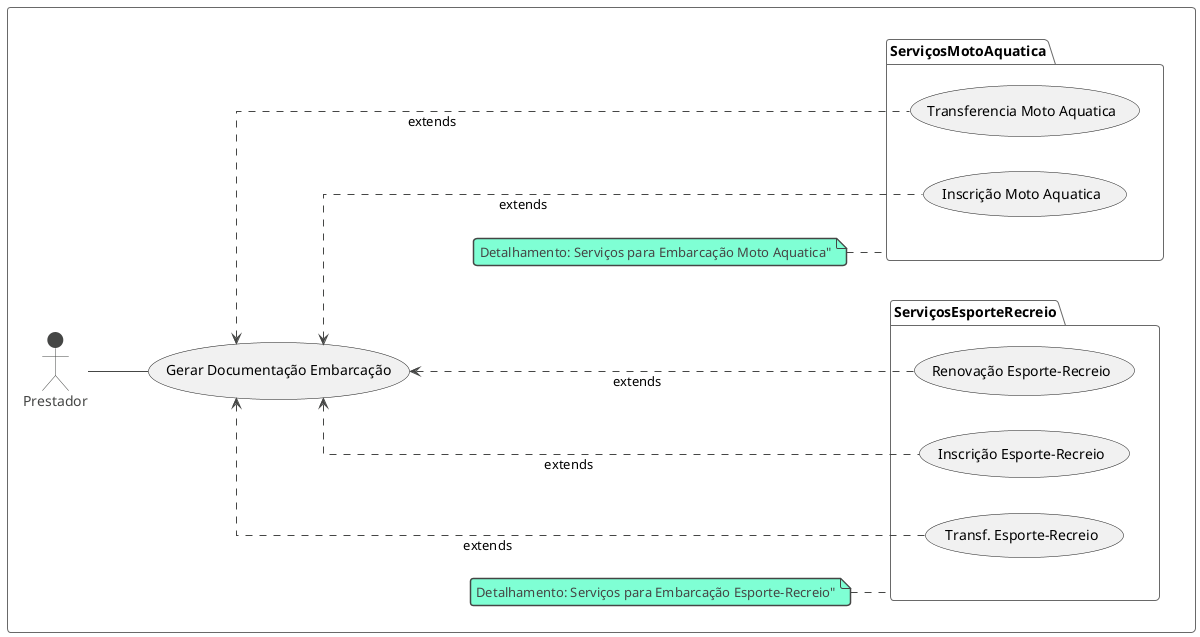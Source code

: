 @startuml
!theme vibrant
skinparam linetype ortho
left to right direction

rectangle {
  
actor Prestador as p

usecase "Gerar Documentação Embarcação" as gerardocsemb
p -- gerardocsemb

package ServiçosMotoAquatica {
usecase "Inscrição Moto Aquatica" as registromotoaqua
usecase "Transferencia Moto Aquatica" as transfmotoaqua
}
note left of (ServiçosMotoAquatica)
  Detalhamento: Serviços para Embarcação Moto Aquatica"
end note

package ServiçosEsporteRecreio{
usecase "Inscrição Esporte-Recreio" as emissaotieesprec
usecase "Renovação Esporte-Recreio" as renovatieesprec
usecase "Transf. Esporte-Recreio" as transfesprec
}
note left of (ServiçosEsporteRecreio)
   Detalhamento: Serviços para Embarcação Esporte-Recreio"
end note

gerardocsemb <... registromotoaqua : extends
gerardocsemb <. transfmotoaqua : extends

gerardocsemb <... emissaotieesprec : extends
gerardocsemb <. renovatieesprec : extends
gerardocsemb <. transfesprec : extends

}
@enduml